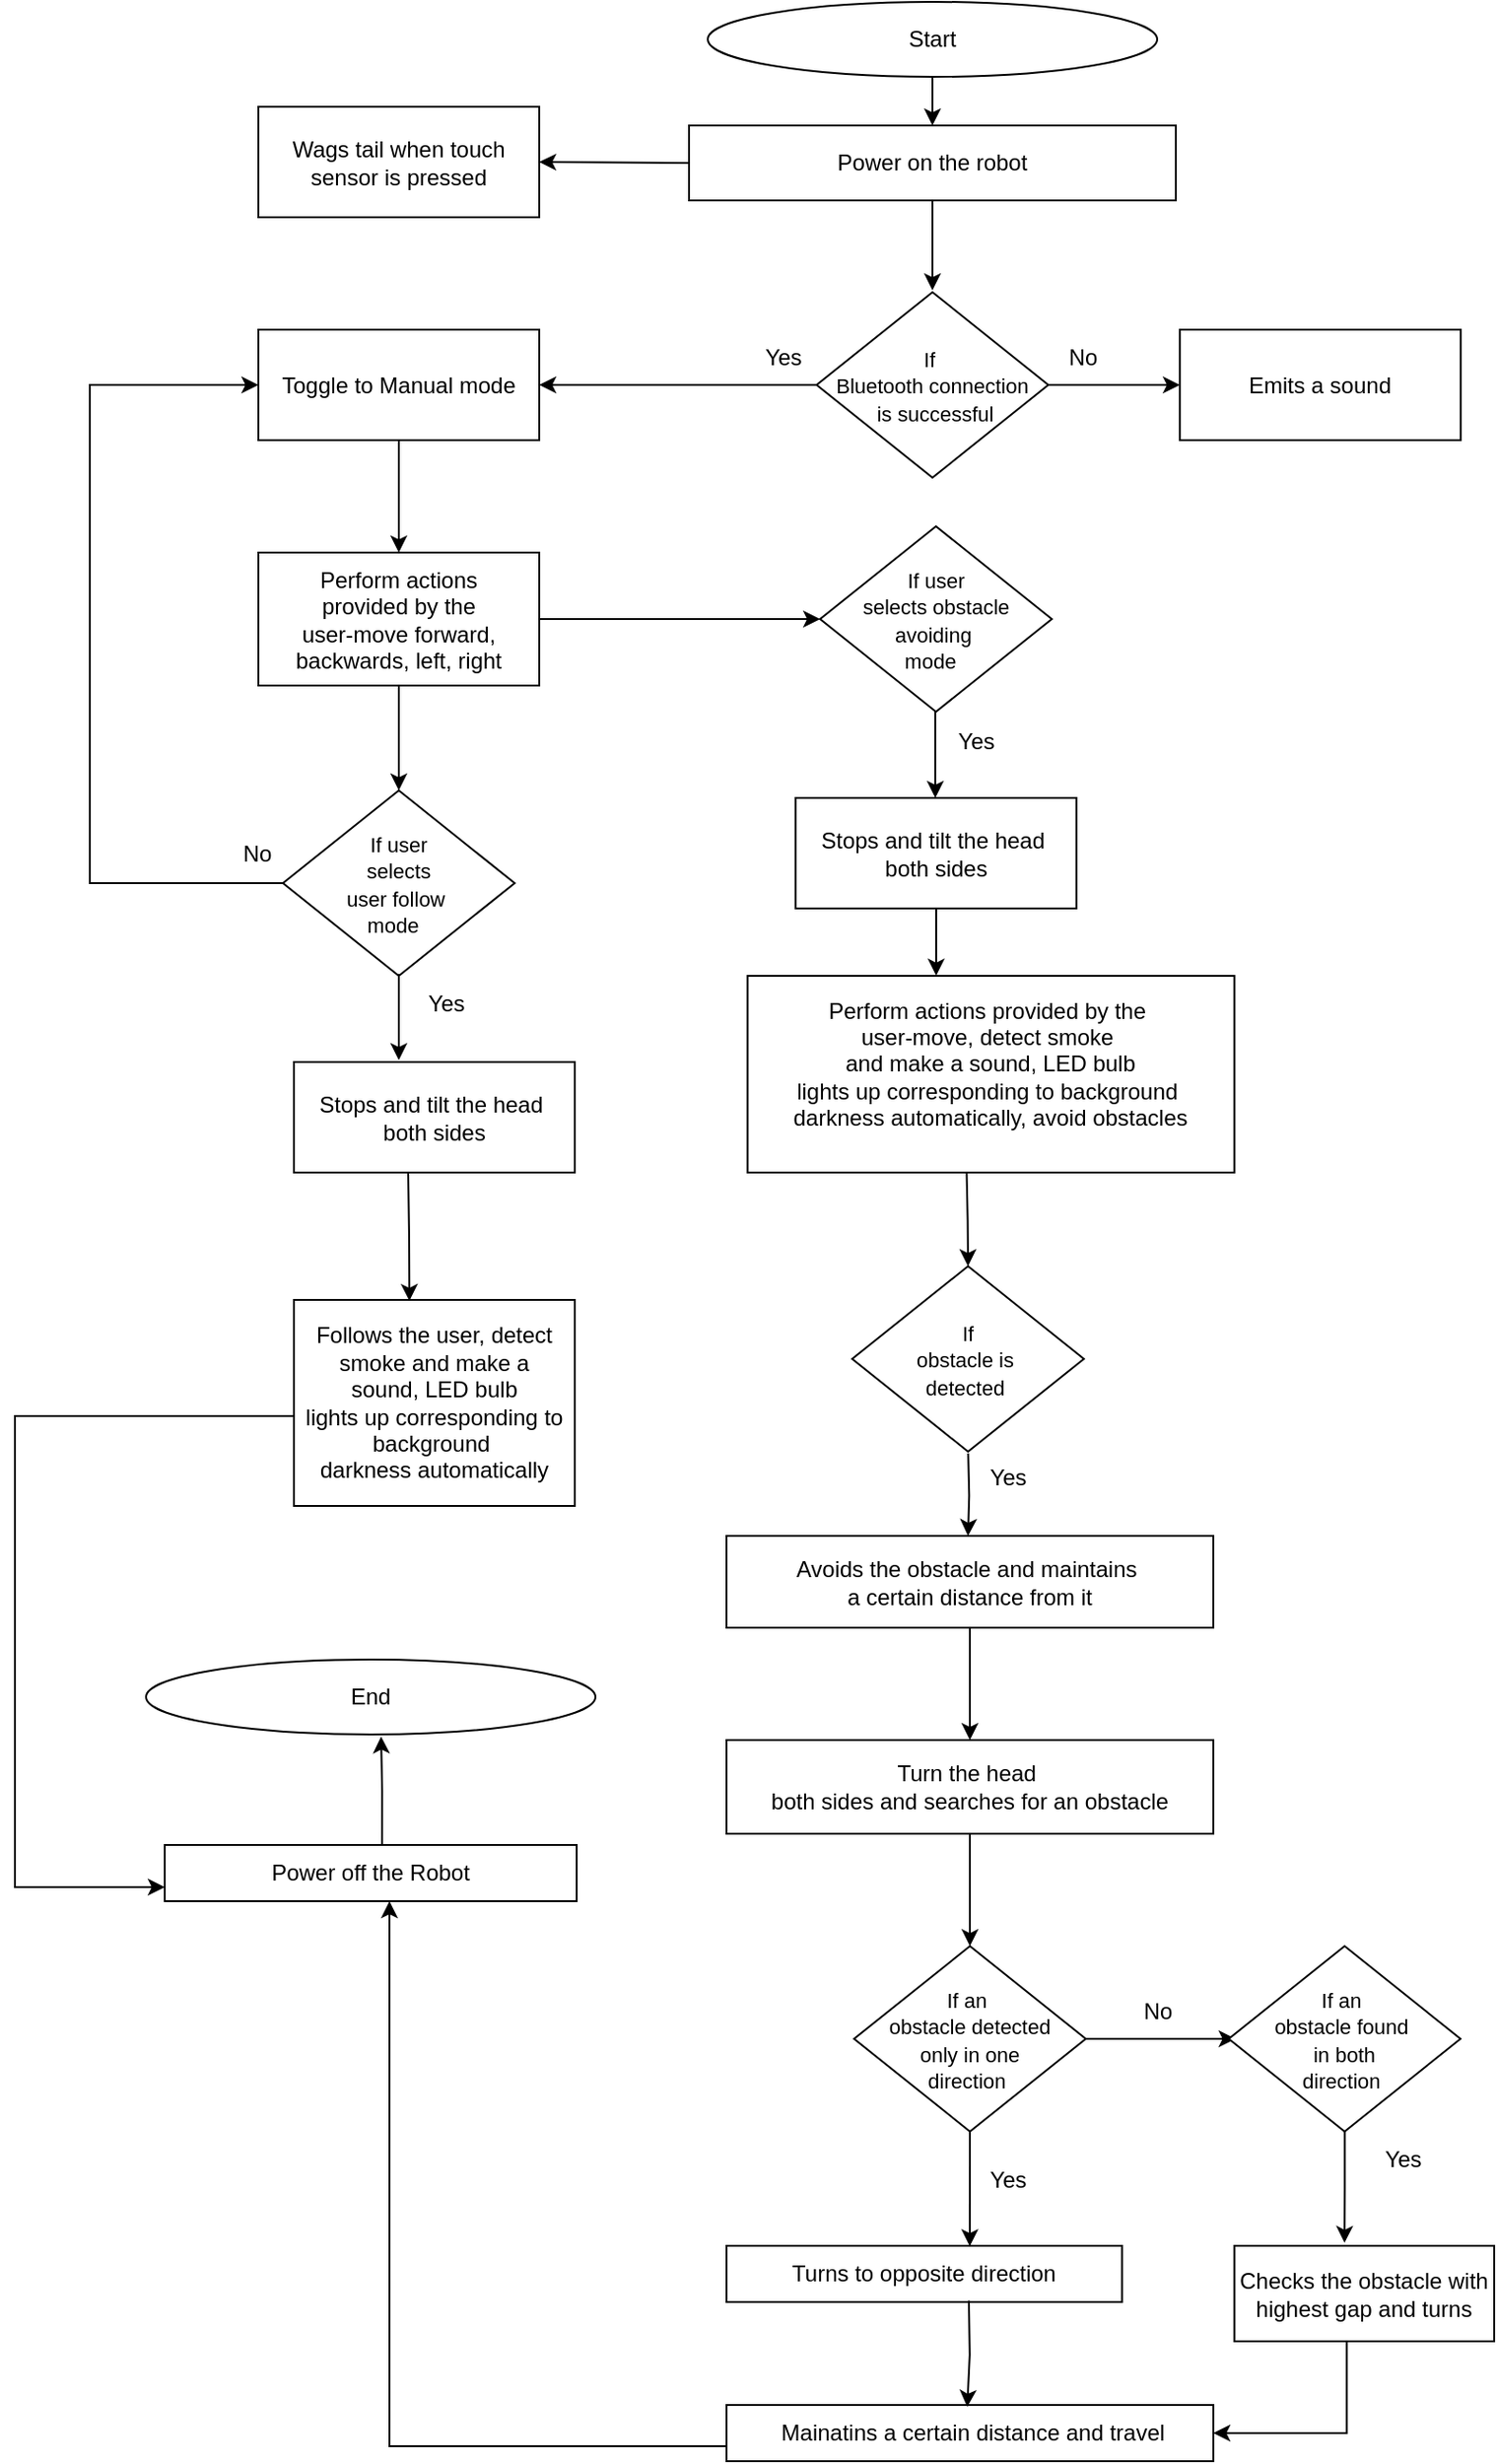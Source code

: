 <mxfile version="26.0.16">
  <diagram id="6a731a19-8d31-9384-78a2-239565b7b9f0" name="Page-1">
    <mxGraphModel dx="1122" dy="540" grid="1" gridSize="10" guides="1" tooltips="1" connect="1" arrows="1" fold="1" page="1" pageScale="1" pageWidth="827" pageHeight="1169" background="none" math="0" shadow="0">
      <root>
        <mxCell id="0" />
        <mxCell id="1" parent="0" />
        <mxCell id="W0F5wkWzgOwJv0d3HdWe-49" value="" style="edgeStyle=orthogonalEdgeStyle;rounded=0;orthogonalLoop=1;jettySize=auto;html=1;entryX=0.523;entryY=1.027;entryDx=0;entryDy=0;entryPerimeter=0;" parent="1" edge="1" target="W0F5wkWzgOwJv0d3HdWe-18">
          <mxGeometry relative="1" as="geometry">
            <mxPoint x="226.059" y="1019" as="sourcePoint" />
            <mxPoint x="226" y="919" as="targetPoint" />
            <Array as="points">
              <mxPoint x="226" y="990" />
            </Array>
          </mxGeometry>
        </mxCell>
        <mxCell id="i-rJRUsxZluSv3IriuRb-110" value="Power off the Robot" style="rounded=0;whiteSpace=wrap;html=1;" parent="1" vertex="1">
          <mxGeometry x="110" y="1019" width="220" height="30" as="geometry" />
        </mxCell>
        <mxCell id="UTgiHZRZ-wIxoRLCGmFI-5" value="Yes" style="text;html=1;align=center;verticalAlign=middle;resizable=0;points=[];autosize=1;strokeColor=none;fillColor=none;" parent="1" vertex="1">
          <mxGeometry x="420" y="210" width="40" height="30" as="geometry" />
        </mxCell>
        <mxCell id="W0F5wkWzgOwJv0d3HdWe-40" value="" style="edgeStyle=orthogonalEdgeStyle;rounded=0;orthogonalLoop=1;jettySize=auto;html=1;" parent="1" source="2RlvgQEj2Rbj9FGRti8N-82" target="W0F5wkWzgOwJv0d3HdWe-35" edge="1">
          <mxGeometry relative="1" as="geometry">
            <mxPoint x="456.88" y="239.5" as="sourcePoint" />
          </mxGeometry>
        </mxCell>
        <mxCell id="W0F5wkWzgOwJv0d3HdWe-18" value="End" style="ellipse;whiteSpace=wrap;html=1;" parent="1" vertex="1">
          <mxGeometry x="100" y="920" width="240" height="40" as="geometry" />
        </mxCell>
        <mxCell id="W0F5wkWzgOwJv0d3HdWe-65" style="edgeStyle=orthogonalEdgeStyle;rounded=0;orthogonalLoop=1;jettySize=auto;html=1;entryX=0;entryY=0.75;entryDx=0;entryDy=0;exitX=0;exitY=0.5;exitDx=0;exitDy=0;" parent="1" source="2RlvgQEj2Rbj9FGRti8N-3" target="i-rJRUsxZluSv3IriuRb-110" edge="1">
          <mxGeometry relative="1" as="geometry">
            <Array as="points">
              <mxPoint x="180" y="790" />
              <mxPoint x="30" y="790" />
              <mxPoint x="30" y="1042" />
            </Array>
            <mxPoint x="160" y="476" as="sourcePoint" />
          </mxGeometry>
        </mxCell>
        <mxCell id="W0F5wkWzgOwJv0d3HdWe-50" value="" style="edgeStyle=orthogonalEdgeStyle;rounded=0;orthogonalLoop=1;jettySize=auto;html=1;" parent="1" source="W0F5wkWzgOwJv0d3HdWe-35" target="W0F5wkWzgOwJv0d3HdWe-37" edge="1">
          <mxGeometry relative="1" as="geometry" />
        </mxCell>
        <mxCell id="W0F5wkWzgOwJv0d3HdWe-35" value="Toggle to Manual mode" style="rounded=0;whiteSpace=wrap;html=1;" parent="1" vertex="1">
          <mxGeometry x="160" y="210" width="150" height="59" as="geometry" />
        </mxCell>
        <mxCell id="W0F5wkWzgOwJv0d3HdWe-39" value="" style="edgeStyle=orthogonalEdgeStyle;rounded=0;orthogonalLoop=1;jettySize=auto;html=1;" parent="1" source="W0F5wkWzgOwJv0d3HdWe-37" edge="1">
          <mxGeometry relative="1" as="geometry">
            <mxPoint x="235" y="456" as="targetPoint" />
          </mxGeometry>
        </mxCell>
        <mxCell id="2RlvgQEj2Rbj9FGRti8N-108" style="edgeStyle=orthogonalEdgeStyle;rounded=0;orthogonalLoop=1;jettySize=auto;html=1;exitX=1;exitY=0.5;exitDx=0;exitDy=0;entryX=0;entryY=0.5;entryDx=0;entryDy=0;" edge="1" parent="1" source="W0F5wkWzgOwJv0d3HdWe-37" target="2RlvgQEj2Rbj9FGRti8N-107">
          <mxGeometry relative="1" as="geometry" />
        </mxCell>
        <mxCell id="W0F5wkWzgOwJv0d3HdWe-37" value="&lt;div&gt;Perform actions&lt;/div&gt;&lt;div&gt;&amp;nbsp;provided by the&amp;nbsp;&lt;div&gt;user-move forward, backwards, left, right&lt;/div&gt;&lt;/div&gt;" style="rounded=0;whiteSpace=wrap;html=1;" parent="1" vertex="1">
          <mxGeometry x="160" y="329" width="150" height="71" as="geometry" />
        </mxCell>
        <mxCell id="W0F5wkWzgOwJv0d3HdWe-48" value="" style="edgeStyle=orthogonalEdgeStyle;rounded=0;orthogonalLoop=1;jettySize=auto;html=1;" parent="1" target="i-rJRUsxZluSv3IriuRb-110" edge="1">
          <mxGeometry relative="1" as="geometry">
            <Array as="points">
              <mxPoint x="230" y="1060" />
              <mxPoint x="230" y="1060" />
            </Array>
            <mxPoint x="410" y="1340" as="sourcePoint" />
          </mxGeometry>
        </mxCell>
        <mxCell id="2RlvgQEj2Rbj9FGRti8N-142" style="edgeStyle=orthogonalEdgeStyle;rounded=0;orthogonalLoop=1;jettySize=auto;html=1;entryX=0;entryY=0.5;entryDx=0;entryDy=0;" edge="1" parent="1" source="2RlvgQEj2Rbj9FGRti8N-2" target="W0F5wkWzgOwJv0d3HdWe-35">
          <mxGeometry relative="1" as="geometry">
            <mxPoint x="70" y="250" as="targetPoint" />
            <Array as="points">
              <mxPoint x="70" y="506" />
              <mxPoint x="70" y="240" />
            </Array>
          </mxGeometry>
        </mxCell>
        <mxCell id="2RlvgQEj2Rbj9FGRti8N-2" value="&lt;div&gt;&lt;font style=&quot;font-size: 11px;&quot;&gt;If user&lt;/font&gt;&lt;/div&gt;&lt;div&gt;&lt;font style=&quot;font-size: 11px;&quot;&gt;&amp;nbsp;selects&amp;nbsp;&lt;/font&gt;&lt;/div&gt;&lt;div&gt;&lt;font style=&quot;font-size: 11px;&quot;&gt;user follow&amp;nbsp;&lt;/font&gt;&lt;/div&gt;&lt;div&gt;&lt;font style=&quot;font-size: 11px;&quot;&gt;mode&amp;nbsp;&lt;/font&gt;&lt;span style=&quot;background-color: transparent; color: light-dark(rgb(0, 0, 0), rgb(255, 255, 255)); font-size: 11px;&quot;&gt;&amp;nbsp;&lt;/span&gt;&lt;/div&gt;" style="rhombus;whiteSpace=wrap;html=1;" vertex="1" parent="1">
          <mxGeometry x="173.12" y="456" width="123.75" height="99" as="geometry" />
        </mxCell>
        <mxCell id="2RlvgQEj2Rbj9FGRti8N-3" value="Follows the user,&amp;nbsp;&lt;span style=&quot;background-color: transparent; color: light-dark(rgb(0, 0, 0), rgb(255, 255, 255));&quot;&gt;detect smoke&amp;nbsp;&lt;/span&gt;&lt;span style=&quot;background-color: transparent; color: light-dark(rgb(0, 0, 0), rgb(255, 255, 255));&quot;&gt;and make a sound,&amp;nbsp;&lt;/span&gt;&lt;span style=&quot;background-color: transparent; color: light-dark(rgb(0, 0, 0), rgb(255, 255, 255)); text-indent: -0.25in;&quot;&gt;LED bulb&lt;/span&gt;&lt;div&gt;&lt;span style=&quot;text-indent: -0.25in; background-color: transparent; color: light-dark(rgb(0, 0, 0), rgb(255, 255, 255));&quot;&gt;lights up corresponding to background&amp;nbsp;&lt;/span&gt;&lt;/div&gt;&lt;div&gt;&lt;span style=&quot;text-indent: -0.25in; background-color: transparent; color: light-dark(rgb(0, 0, 0), rgb(255, 255, 255));&quot;&gt;darkness automatically&lt;/span&gt;&lt;/div&gt;" style="rounded=0;whiteSpace=wrap;html=1;" vertex="1" parent="1">
          <mxGeometry x="179" y="728" width="150" height="110" as="geometry" />
        </mxCell>
        <mxCell id="2RlvgQEj2Rbj9FGRti8N-5" value="" style="edgeStyle=orthogonalEdgeStyle;rounded=0;orthogonalLoop=1;jettySize=auto;html=1;" edge="1" parent="1">
          <mxGeometry relative="1" as="geometry">
            <mxPoint x="235" y="554" as="sourcePoint" />
            <mxPoint x="235" y="600" as="targetPoint" />
          </mxGeometry>
        </mxCell>
        <mxCell id="2RlvgQEj2Rbj9FGRti8N-8" value="Yes" style="text;html=1;align=center;verticalAlign=middle;resizable=0;points=[];autosize=1;strokeColor=none;fillColor=none;" vertex="1" parent="1">
          <mxGeometry x="240" y="555" width="40" height="30" as="geometry" />
        </mxCell>
        <mxCell id="2RlvgQEj2Rbj9FGRti8N-72" value="" style="edgeStyle=orthogonalEdgeStyle;rounded=0;orthogonalLoop=1;jettySize=auto;html=1;" edge="1" parent="1" source="2RlvgQEj2Rbj9FGRti8N-73" target="2RlvgQEj2Rbj9FGRti8N-75">
          <mxGeometry relative="1" as="geometry" />
        </mxCell>
        <mxCell id="2RlvgQEj2Rbj9FGRti8N-73" value="Start" style="ellipse;whiteSpace=wrap;html=1;" vertex="1" parent="1">
          <mxGeometry x="400" y="35" width="240" height="40" as="geometry" />
        </mxCell>
        <mxCell id="2RlvgQEj2Rbj9FGRti8N-74" value="" style="edgeStyle=orthogonalEdgeStyle;rounded=0;orthogonalLoop=1;jettySize=auto;html=1;" edge="1" parent="1" source="2RlvgQEj2Rbj9FGRti8N-75">
          <mxGeometry relative="1" as="geometry">
            <mxPoint x="520" y="189" as="targetPoint" />
          </mxGeometry>
        </mxCell>
        <mxCell id="2RlvgQEj2Rbj9FGRti8N-75" value="Power on the robot" style="rounded=0;whiteSpace=wrap;html=1;" vertex="1" parent="1">
          <mxGeometry x="390" y="101" width="260" height="40" as="geometry" />
        </mxCell>
        <mxCell id="2RlvgQEj2Rbj9FGRti8N-106" style="edgeStyle=orthogonalEdgeStyle;rounded=0;orthogonalLoop=1;jettySize=auto;html=1;entryX=0;entryY=0.5;entryDx=0;entryDy=0;" edge="1" parent="1" source="2RlvgQEj2Rbj9FGRti8N-82" target="2RlvgQEj2Rbj9FGRti8N-104">
          <mxGeometry relative="1" as="geometry" />
        </mxCell>
        <mxCell id="2RlvgQEj2Rbj9FGRti8N-82" value="&lt;span style=&quot;font-size: 11px;&quot;&gt;If&amp;nbsp;&lt;/span&gt;&lt;div&gt;&lt;span style=&quot;font-size: 11px;&quot;&gt;Bluetooth&amp;nbsp;&lt;/span&gt;&lt;span style=&quot;font-size: 11px; background-color: transparent; color: light-dark(rgb(0, 0, 0), rgb(255, 255, 255));&quot;&gt;connection&lt;/span&gt;&lt;/div&gt;&lt;div&gt;&lt;span style=&quot;font-size: 11px;&quot;&gt;&amp;nbsp;is successful&lt;/span&gt;&lt;/div&gt;" style="rhombus;whiteSpace=wrap;html=1;" vertex="1" parent="1">
          <mxGeometry x="458.13" y="190" width="123.75" height="99" as="geometry" />
        </mxCell>
        <mxCell id="2RlvgQEj2Rbj9FGRti8N-87" value="No" style="text;html=1;align=center;verticalAlign=middle;resizable=0;points=[];autosize=1;strokeColor=none;fillColor=none;" vertex="1" parent="1">
          <mxGeometry x="580" y="210" width="40" height="30" as="geometry" />
        </mxCell>
        <mxCell id="2RlvgQEj2Rbj9FGRti8N-102" value="Perform actions provided by the&amp;nbsp;&lt;div&gt;user-move, detect smoke&amp;nbsp;&lt;/div&gt;&lt;div&gt;and make a sound,&amp;nbsp;&lt;span style=&quot;background-color: transparent; color: light-dark(rgb(0, 0, 0), rgb(255, 255, 255)); text-indent: -0.25in;&quot;&gt;LED bulb&lt;/span&gt;&lt;/div&gt;&lt;div&gt;&lt;span style=&quot;text-indent: -0.25in; background-color: transparent; color: light-dark(rgb(0, 0, 0), rgb(255, 255, 255));&quot;&gt;lights up corresponding to background&amp;nbsp;&lt;/span&gt;&lt;/div&gt;&lt;div&gt;&lt;span style=&quot;text-indent: -0.25in; background-color: transparent; color: light-dark(rgb(0, 0, 0), rgb(255, 255, 255));&quot;&gt;darkness automatically, avoid obstacles&lt;/span&gt;&lt;/div&gt;&lt;p style=&quot;text-indent:-.25in;line-height:150%;&lt;br/&gt;mso-list:l0 level1 lfo1&quot; class=&quot;MsoListParagraph&quot;&gt;&lt;span lang=&quot;EN-GB&quot;&gt;&lt;/span&gt;&lt;/p&gt;" style="rounded=0;whiteSpace=wrap;html=1;" vertex="1" parent="1">
          <mxGeometry x="421.25" y="555" width="260" height="105" as="geometry" />
        </mxCell>
        <mxCell id="2RlvgQEj2Rbj9FGRti8N-104" value="Emits a sound" style="rounded=0;whiteSpace=wrap;html=1;" vertex="1" parent="1">
          <mxGeometry x="652.13" y="210" width="150" height="59" as="geometry" />
        </mxCell>
        <mxCell id="2RlvgQEj2Rbj9FGRti8N-107" value="&lt;div&gt;&lt;font style=&quot;font-size: 11px;&quot;&gt;If user&lt;/font&gt;&lt;/div&gt;&lt;div&gt;&lt;font style=&quot;font-size: 11px;&quot;&gt;&amp;nbsp;selects&amp;nbsp;&lt;/font&gt;&lt;font style=&quot;background-color: transparent; color: light-dark(rgb(0, 0, 0), rgb(255, 255, 255)); font-size: 11px;&quot;&gt;obstacle&amp;nbsp;&lt;/font&gt;&lt;/div&gt;&lt;div&gt;&lt;span style=&quot;background-color: transparent; color: light-dark(rgb(0, 0, 0), rgb(255, 255, 255)); font-size: 11px;&quot;&gt;avoiding&amp;nbsp;&lt;/span&gt;&lt;/div&gt;&lt;div&gt;&lt;font style=&quot;font-size: 11px;&quot;&gt;mode&amp;nbsp;&lt;/font&gt;&lt;span style=&quot;background-color: transparent; color: light-dark(rgb(0, 0, 0), rgb(255, 255, 255)); font-size: 11px;&quot;&gt;&amp;nbsp;&lt;/span&gt;&lt;/div&gt;" style="rhombus;whiteSpace=wrap;html=1;" vertex="1" parent="1">
          <mxGeometry x="460" y="315" width="123.75" height="99" as="geometry" />
        </mxCell>
        <mxCell id="2RlvgQEj2Rbj9FGRti8N-109" value="" style="edgeStyle=orthogonalEdgeStyle;rounded=0;orthogonalLoop=1;jettySize=auto;html=1;" edge="1" parent="1">
          <mxGeometry relative="1" as="geometry">
            <mxPoint x="521.52" y="414" as="sourcePoint" />
            <mxPoint x="521.52" y="460" as="targetPoint" />
          </mxGeometry>
        </mxCell>
        <mxCell id="2RlvgQEj2Rbj9FGRti8N-110" value="Yes" style="text;html=1;align=center;verticalAlign=middle;resizable=0;points=[];autosize=1;strokeColor=none;fillColor=none;" vertex="1" parent="1">
          <mxGeometry x="522.52" y="415" width="40" height="30" as="geometry" />
        </mxCell>
        <mxCell id="2RlvgQEj2Rbj9FGRti8N-111" value="Stops and tilt the head&amp;nbsp;&lt;div&gt;both sides&lt;/div&gt;" style="rounded=0;whiteSpace=wrap;html=1;" vertex="1" parent="1">
          <mxGeometry x="446.87" y="460" width="150" height="59" as="geometry" />
        </mxCell>
        <mxCell id="2RlvgQEj2Rbj9FGRti8N-113" value="Stops and tilt the head&amp;nbsp;&lt;div&gt;both sides&lt;/div&gt;" style="rounded=0;whiteSpace=wrap;html=1;" vertex="1" parent="1">
          <mxGeometry x="179" y="601" width="150" height="59" as="geometry" />
        </mxCell>
        <mxCell id="2RlvgQEj2Rbj9FGRti8N-115" value="" style="edgeStyle=orthogonalEdgeStyle;rounded=0;orthogonalLoop=1;jettySize=auto;html=1;entryX=0.411;entryY=0.005;entryDx=0;entryDy=0;entryPerimeter=0;" edge="1" parent="1" target="2RlvgQEj2Rbj9FGRti8N-3">
          <mxGeometry relative="1" as="geometry">
            <mxPoint x="240" y="660" as="sourcePoint" />
            <mxPoint x="240" y="706" as="targetPoint" />
          </mxGeometry>
        </mxCell>
        <mxCell id="2RlvgQEj2Rbj9FGRti8N-116" value="" style="edgeStyle=orthogonalEdgeStyle;rounded=0;orthogonalLoop=1;jettySize=auto;html=1;entryX=0.399;entryY=-0.001;entryDx=0;entryDy=0;entryPerimeter=0;" edge="1" parent="1">
          <mxGeometry relative="1" as="geometry">
            <mxPoint x="519.52" y="519" as="sourcePoint" />
            <mxPoint x="521.99" y="554.876" as="targetPoint" />
          </mxGeometry>
        </mxCell>
        <mxCell id="2RlvgQEj2Rbj9FGRti8N-118" value="Wags tail when touch sensor is pressed" style="rounded=0;whiteSpace=wrap;html=1;" vertex="1" parent="1">
          <mxGeometry x="159.99" y="91" width="150" height="59" as="geometry" />
        </mxCell>
        <mxCell id="2RlvgQEj2Rbj9FGRti8N-119" value="" style="edgeStyle=orthogonalEdgeStyle;rounded=0;orthogonalLoop=1;jettySize=auto;html=1;exitX=0;exitY=0.5;exitDx=0;exitDy=0;" edge="1" parent="1" source="2RlvgQEj2Rbj9FGRti8N-75">
          <mxGeometry relative="1" as="geometry">
            <mxPoint x="457.99" y="120.5" as="sourcePoint" />
            <mxPoint x="309.99" y="120.5" as="targetPoint" />
          </mxGeometry>
        </mxCell>
        <mxCell id="2RlvgQEj2Rbj9FGRti8N-120" value="" style="edgeStyle=orthogonalEdgeStyle;rounded=0;orthogonalLoop=1;jettySize=auto;html=1;" edge="1" parent="1">
          <mxGeometry relative="1" as="geometry">
            <mxPoint x="539" y="854" as="targetPoint" />
            <mxPoint x="539.083" y="809.937" as="sourcePoint" />
          </mxGeometry>
        </mxCell>
        <mxCell id="2RlvgQEj2Rbj9FGRti8N-121" value="&lt;font style=&quot;font-size: 11px;&quot;&gt;If&lt;/font&gt;&lt;div&gt;&lt;font style=&quot;font-size: 11px;&quot;&gt;obstacle&amp;nbsp;&lt;/font&gt;&lt;span style=&quot;font-size: 11px; background-color: transparent; color: light-dark(rgb(0, 0, 0), rgb(255, 255, 255));&quot;&gt;is&amp;nbsp;&lt;/span&gt;&lt;/div&gt;&lt;div&gt;&lt;span style=&quot;font-size: 11px; background-color: transparent; color: light-dark(rgb(0, 0, 0), rgb(255, 255, 255));&quot;&gt;detected&amp;nbsp;&lt;/span&gt;&lt;/div&gt;" style="rhombus;whiteSpace=wrap;html=1;" vertex="1" parent="1">
          <mxGeometry x="477.13" y="710" width="123.75" height="99" as="geometry" />
        </mxCell>
        <mxCell id="2RlvgQEj2Rbj9FGRti8N-122" value="" style="edgeStyle=orthogonalEdgeStyle;rounded=0;orthogonalLoop=1;jettySize=auto;html=1;" edge="1" parent="1" source="2RlvgQEj2Rbj9FGRti8N-123" target="2RlvgQEj2Rbj9FGRti8N-133">
          <mxGeometry relative="1" as="geometry" />
        </mxCell>
        <mxCell id="2RlvgQEj2Rbj9FGRti8N-123" value="Avoids the obstacle and maintains&amp;nbsp;&lt;div&gt;a certain distance from it&lt;/div&gt;" style="rounded=0;whiteSpace=wrap;html=1;" vertex="1" parent="1">
          <mxGeometry x="410" y="854" width="260" height="49" as="geometry" />
        </mxCell>
        <mxCell id="2RlvgQEj2Rbj9FGRti8N-124" value="&amp;nbsp;Mainatins a certain&amp;nbsp;&lt;span style=&quot;color: light-dark(rgb(0, 0, 0), rgb(255, 255, 255)); background-color: transparent;&quot;&gt;distance and travel&lt;/span&gt;" style="rounded=0;whiteSpace=wrap;html=1;" vertex="1" parent="1">
          <mxGeometry x="410.02" y="1318" width="260" height="30" as="geometry" />
        </mxCell>
        <mxCell id="2RlvgQEj2Rbj9FGRti8N-126" value="Yes" style="text;html=1;align=center;verticalAlign=middle;resizable=0;points=[];autosize=1;strokeColor=none;fillColor=none;" vertex="1" parent="1">
          <mxGeometry x="540.25" y="808" width="40" height="30" as="geometry" />
        </mxCell>
        <mxCell id="2RlvgQEj2Rbj9FGRti8N-127" value="" style="edgeStyle=orthogonalEdgeStyle;rounded=0;orthogonalLoop=1;jettySize=auto;html=1;" edge="1" parent="1" source="2RlvgQEj2Rbj9FGRti8N-128">
          <mxGeometry relative="1" as="geometry">
            <mxPoint x="681.89" y="1122.5" as="targetPoint" />
          </mxGeometry>
        </mxCell>
        <mxCell id="2RlvgQEj2Rbj9FGRti8N-128" value="&lt;div&gt;&lt;span style=&quot;font-size: 11px;&quot;&gt;If an&amp;nbsp;&lt;/span&gt;&lt;/div&gt;&lt;div&gt;&lt;span style=&quot;font-size: 11px;&quot;&gt;obstacle detected&lt;/span&gt;&lt;/div&gt;&lt;div&gt;&lt;span style=&quot;font-size: 11px;&quot;&gt;&amp;nbsp;&lt;/span&gt;&lt;span style=&quot;font-size: 11px; background-color: transparent; color: light-dark(rgb(0, 0, 0), rgb(255, 255, 255));&quot;&gt;only&amp;nbsp;&lt;/span&gt;&lt;span style=&quot;background-color: transparent; color: light-dark(rgb(0, 0, 0), rgb(255, 255, 255)); font-size: 11px;&quot;&gt;in one&amp;nbsp;&lt;/span&gt;&lt;/div&gt;&lt;div&gt;&lt;span style=&quot;background-color: transparent; color: light-dark(rgb(0, 0, 0), rgb(255, 255, 255)); font-size: 11px;&quot;&gt;direction&amp;nbsp;&lt;/span&gt;&lt;/div&gt;" style="rhombus;whiteSpace=wrap;html=1;" vertex="1" parent="1">
          <mxGeometry x="478.14" y="1073" width="123.75" height="99" as="geometry" />
        </mxCell>
        <mxCell id="2RlvgQEj2Rbj9FGRti8N-129" value="Turns to opposite direction" style="rounded=0;whiteSpace=wrap;html=1;" vertex="1" parent="1">
          <mxGeometry x="410.02" y="1233" width="211.23" height="30" as="geometry" />
        </mxCell>
        <mxCell id="2RlvgQEj2Rbj9FGRti8N-130" value="" style="endArrow=classic;html=1;rounded=0;entryX=0.615;entryY=0.007;entryDx=0;entryDy=0;exitX=0.5;exitY=1;exitDx=0;exitDy=0;entryPerimeter=0;" edge="1" parent="1" source="2RlvgQEj2Rbj9FGRti8N-128" target="2RlvgQEj2Rbj9FGRti8N-129">
          <mxGeometry width="50" height="50" relative="1" as="geometry">
            <mxPoint x="601.26" y="1243" as="sourcePoint" />
            <mxPoint x="651.26" y="1193" as="targetPoint" />
          </mxGeometry>
        </mxCell>
        <mxCell id="2RlvgQEj2Rbj9FGRti8N-131" value="Yes" style="text;html=1;align=center;verticalAlign=middle;resizable=0;points=[];autosize=1;strokeColor=none;fillColor=none;" vertex="1" parent="1">
          <mxGeometry x="540.25" y="1183" width="40" height="30" as="geometry" />
        </mxCell>
        <mxCell id="2RlvgQEj2Rbj9FGRti8N-132" value="" style="edgeStyle=orthogonalEdgeStyle;rounded=0;orthogonalLoop=1;jettySize=auto;html=1;" edge="1" parent="1" source="2RlvgQEj2Rbj9FGRti8N-133" target="2RlvgQEj2Rbj9FGRti8N-128">
          <mxGeometry relative="1" as="geometry" />
        </mxCell>
        <mxCell id="2RlvgQEj2Rbj9FGRti8N-133" value="Turn the head&amp;nbsp;&lt;div&gt;both sides and searches for an obstacle&lt;/div&gt;" style="rounded=0;whiteSpace=wrap;html=1;" vertex="1" parent="1">
          <mxGeometry x="410.01" y="963" width="260" height="50" as="geometry" />
        </mxCell>
        <mxCell id="2RlvgQEj2Rbj9FGRti8N-134" value="No" style="text;html=1;align=center;verticalAlign=middle;resizable=0;points=[];autosize=1;strokeColor=none;fillColor=none;" vertex="1" parent="1">
          <mxGeometry x="620" y="1093" width="40" height="30" as="geometry" />
        </mxCell>
        <mxCell id="2RlvgQEj2Rbj9FGRti8N-135" value="&lt;div&gt;&lt;span style=&quot;font-size: 11px;&quot;&gt;If an&amp;nbsp;&lt;/span&gt;&lt;/div&gt;&lt;div&gt;&lt;span style=&quot;font-size: 11px;&quot;&gt;obstacle found&amp;nbsp;&lt;/span&gt;&lt;/div&gt;&lt;div&gt;&lt;span style=&quot;font-size: 11px; background-color: transparent; color: light-dark(rgb(0, 0, 0), rgb(255, 255, 255));&quot;&gt;in both&lt;/span&gt;&lt;/div&gt;&lt;div&gt;&lt;span style=&quot;font-size: 11px; background-color: transparent; color: light-dark(rgb(0, 0, 0), rgb(255, 255, 255));&quot;&gt;direction&amp;nbsp;&lt;/span&gt;&lt;/div&gt;" style="rhombus;whiteSpace=wrap;html=1;" vertex="1" parent="1">
          <mxGeometry x="678.25" y="1073" width="123.75" height="99" as="geometry" />
        </mxCell>
        <mxCell id="2RlvgQEj2Rbj9FGRti8N-136" style="edgeStyle=orthogonalEdgeStyle;rounded=0;orthogonalLoop=1;jettySize=auto;html=1;entryX=1;entryY=0.5;entryDx=0;entryDy=0;" edge="1" parent="1" source="2RlvgQEj2Rbj9FGRti8N-137" target="2RlvgQEj2Rbj9FGRti8N-124">
          <mxGeometry relative="1" as="geometry">
            <Array as="points">
              <mxPoint x="741.25" y="1333" />
            </Array>
          </mxGeometry>
        </mxCell>
        <mxCell id="2RlvgQEj2Rbj9FGRti8N-137" value="&lt;font style=&quot;font-size: 12px;&quot;&gt;Checks the obstacle with highest gap and turns&lt;/font&gt;" style="rounded=0;whiteSpace=wrap;html=1;" vertex="1" parent="1">
          <mxGeometry x="681.25" y="1233" width="138.75" height="51" as="geometry" />
        </mxCell>
        <mxCell id="2RlvgQEj2Rbj9FGRti8N-138" style="edgeStyle=orthogonalEdgeStyle;rounded=0;orthogonalLoop=1;jettySize=auto;html=1;entryX=0.424;entryY=-0.031;entryDx=0;entryDy=0;entryPerimeter=0;" edge="1" parent="1" source="2RlvgQEj2Rbj9FGRti8N-135" target="2RlvgQEj2Rbj9FGRti8N-137">
          <mxGeometry relative="1" as="geometry" />
        </mxCell>
        <mxCell id="2RlvgQEj2Rbj9FGRti8N-139" style="edgeStyle=orthogonalEdgeStyle;rounded=0;orthogonalLoop=1;jettySize=auto;html=1;entryX=0.406;entryY=0.2;entryDx=0;entryDy=0;entryPerimeter=0;exitX=0.589;exitY=0.976;exitDx=0;exitDy=0;exitPerimeter=0;" edge="1" parent="1">
          <mxGeometry relative="1" as="geometry">
            <mxPoint x="539.434" y="1262.28" as="sourcePoint" />
            <mxPoint x="538.58" y="1319" as="targetPoint" />
          </mxGeometry>
        </mxCell>
        <mxCell id="2RlvgQEj2Rbj9FGRti8N-140" value="Yes" style="text;html=1;align=center;verticalAlign=middle;resizable=0;points=[];autosize=1;strokeColor=none;fillColor=none;" vertex="1" parent="1">
          <mxGeometry x="751.25" y="1172" width="40" height="30" as="geometry" />
        </mxCell>
        <mxCell id="2RlvgQEj2Rbj9FGRti8N-141" value="" style="edgeStyle=orthogonalEdgeStyle;rounded=0;orthogonalLoop=1;jettySize=auto;html=1;" edge="1" parent="1">
          <mxGeometry relative="1" as="geometry">
            <mxPoint x="538.25" y="660" as="sourcePoint" />
            <mxPoint x="539" y="710" as="targetPoint" />
          </mxGeometry>
        </mxCell>
        <mxCell id="2RlvgQEj2Rbj9FGRti8N-143" value="No" style="text;html=1;align=center;verticalAlign=middle;resizable=0;points=[];autosize=1;strokeColor=none;fillColor=none;" vertex="1" parent="1">
          <mxGeometry x="139" y="474.5" width="40" height="30" as="geometry" />
        </mxCell>
      </root>
    </mxGraphModel>
  </diagram>
</mxfile>
